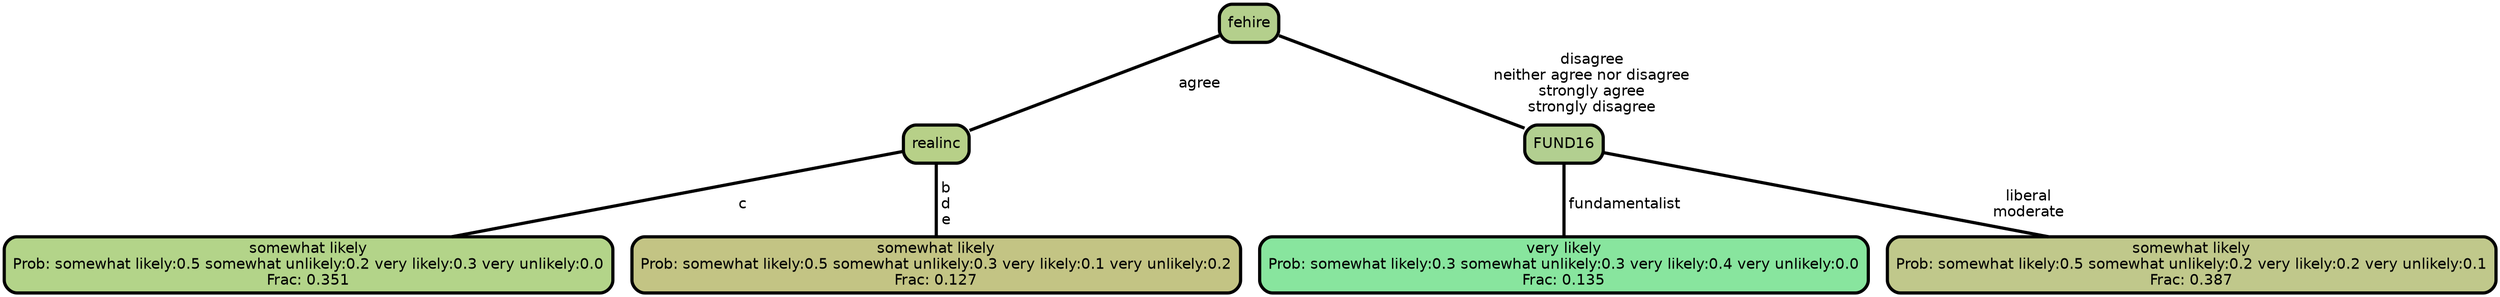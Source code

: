 graph Tree {
node [shape=box, style="filled, rounded",color="black",penwidth="3",fontcolor="black",                 fontname=helvetica] ;
graph [ranksep="0 equally", splines=straight,                 bgcolor=transparent, dpi=200] ;
edge [fontname=helvetica, color=black] ;
0 [label="somewhat likely
Prob: somewhat likely:0.5 somewhat unlikely:0.2 very likely:0.3 very unlikely:0.0
Frac: 0.351", fillcolor="#b3d489"] ;
1 [label="realinc", fillcolor="#b7d088"] ;
2 [label="somewhat likely
Prob: somewhat likely:0.5 somewhat unlikely:0.3 very likely:0.1 very unlikely:0.2
Frac: 0.127", fillcolor="#c3c484"] ;
3 [label="fehire", fillcolor="#b4cf8c"] ;
4 [label="very likely
Prob: somewhat likely:0.3 somewhat unlikely:0.3 very likely:0.4 very unlikely:0.0
Frac: 0.135", fillcolor="#88e59e"] ;
5 [label="FUND16", fillcolor="#b2cf90"] ;
6 [label="somewhat likely
Prob: somewhat likely:0.5 somewhat unlikely:0.2 very likely:0.2 very unlikely:0.1
Frac: 0.387", fillcolor="#c0c88b"] ;
1 -- 0 [label=" c",penwidth=3] ;
1 -- 2 [label=" b\n d\n e",penwidth=3] ;
3 -- 1 [label=" agree",penwidth=3] ;
3 -- 5 [label=" disagree\n neither agree nor disagree\n strongly agree\n strongly disagree",penwidth=3] ;
5 -- 4 [label=" fundamentalist",penwidth=3] ;
5 -- 6 [label=" liberal\n moderate",penwidth=3] ;
{rank = same;}}